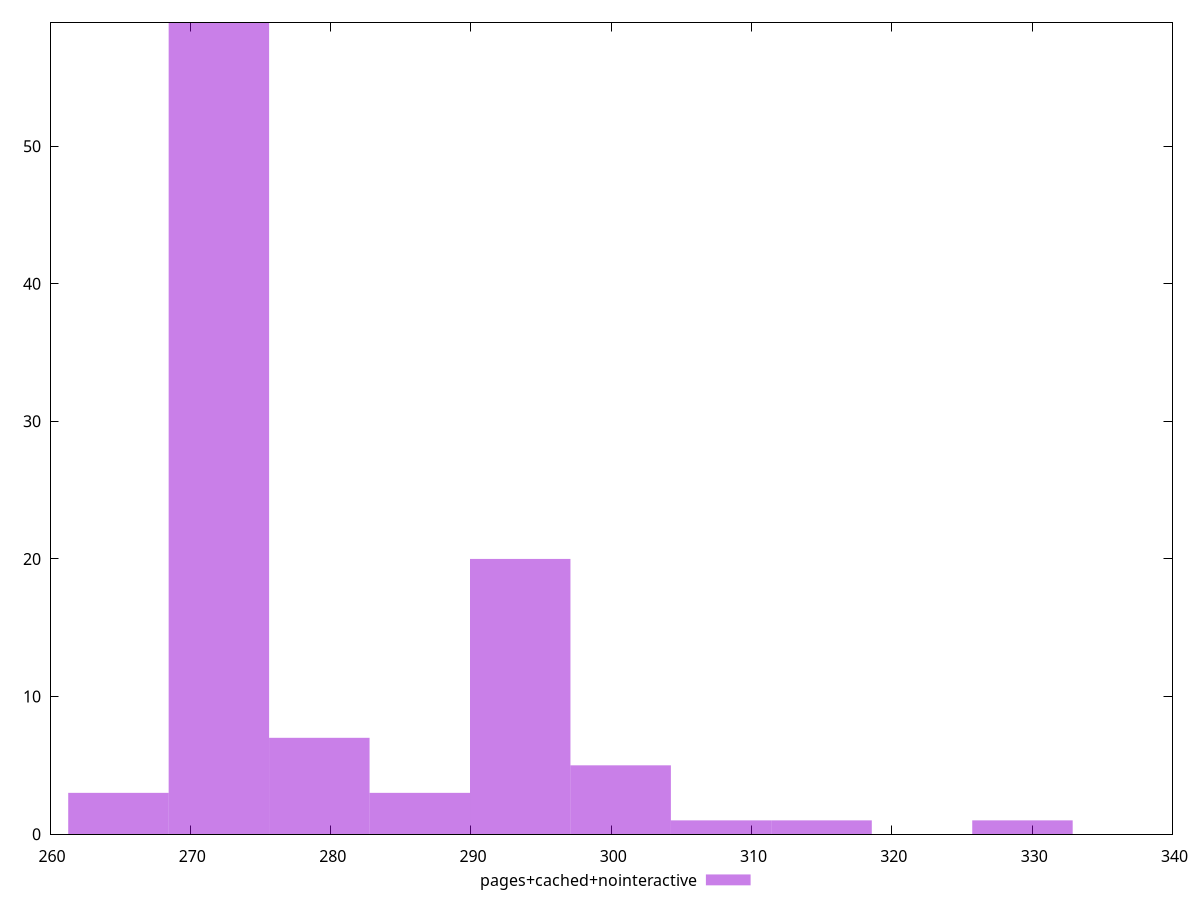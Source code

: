 $_pagesCachedNointeractive <<EOF
300.6715883474217 5
272.03619898100055 59
314.98928303063224 1
293.5127410058164 20
286.3538936642111 3
329.3069777138428 1
279.19504632260583 7
264.8773516393953 3
307.83043568902696 1
EOF
set key outside below
set terminal pngcairo
set output "report_00006_2020-11-02T20-21-41.718Z/max-potential-fid/pages+cached+nointeractive//raw_hist.png"
set yrange [0:59]
set boxwidth 7.158847341605278
set style fill transparent solid 0.5 noborder
plot $_pagesCachedNointeractive title "pages+cached+nointeractive" with boxes ,